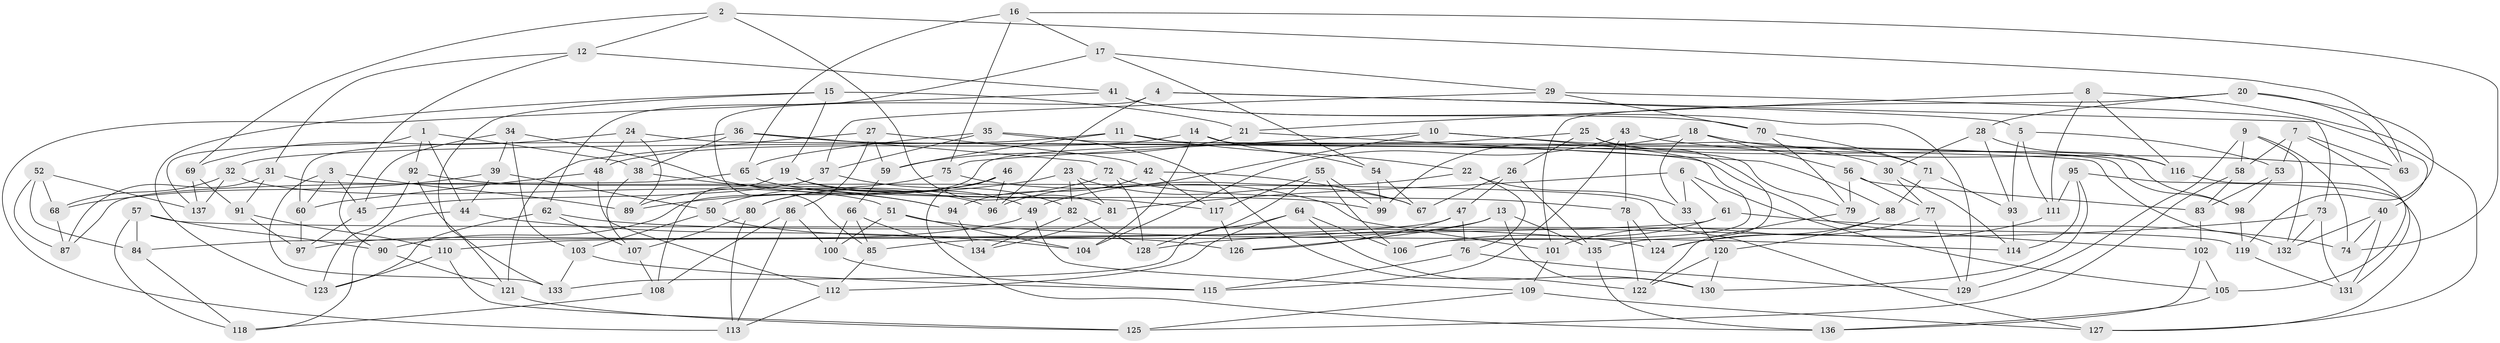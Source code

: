 // coarse degree distribution, {6: 0.5357142857142857, 4: 0.34523809523809523, 5: 0.09523809523809523, 3: 0.023809523809523808}
// Generated by graph-tools (version 1.1) at 2025/42/03/06/25 10:42:19]
// undirected, 137 vertices, 274 edges
graph export_dot {
graph [start="1"]
  node [color=gray90,style=filled];
  1;
  2;
  3;
  4;
  5;
  6;
  7;
  8;
  9;
  10;
  11;
  12;
  13;
  14;
  15;
  16;
  17;
  18;
  19;
  20;
  21;
  22;
  23;
  24;
  25;
  26;
  27;
  28;
  29;
  30;
  31;
  32;
  33;
  34;
  35;
  36;
  37;
  38;
  39;
  40;
  41;
  42;
  43;
  44;
  45;
  46;
  47;
  48;
  49;
  50;
  51;
  52;
  53;
  54;
  55;
  56;
  57;
  58;
  59;
  60;
  61;
  62;
  63;
  64;
  65;
  66;
  67;
  68;
  69;
  70;
  71;
  72;
  73;
  74;
  75;
  76;
  77;
  78;
  79;
  80;
  81;
  82;
  83;
  84;
  85;
  86;
  87;
  88;
  89;
  90;
  91;
  92;
  93;
  94;
  95;
  96;
  97;
  98;
  99;
  100;
  101;
  102;
  103;
  104;
  105;
  106;
  107;
  108;
  109;
  110;
  111;
  112;
  113;
  114;
  115;
  116;
  117;
  118;
  119;
  120;
  121;
  122;
  123;
  124;
  125;
  126;
  127;
  128;
  129;
  130;
  131;
  132;
  133;
  134;
  135;
  136;
  137;
  1 -- 137;
  1 -- 92;
  1 -- 44;
  1 -- 38;
  2 -- 81;
  2 -- 69;
  2 -- 12;
  2 -- 63;
  3 -- 89;
  3 -- 133;
  3 -- 60;
  3 -- 45;
  4 -- 5;
  4 -- 40;
  4 -- 96;
  4 -- 85;
  5 -- 111;
  5 -- 93;
  5 -- 53;
  6 -- 61;
  6 -- 33;
  6 -- 81;
  6 -- 105;
  7 -- 63;
  7 -- 53;
  7 -- 105;
  7 -- 58;
  8 -- 116;
  8 -- 111;
  8 -- 21;
  8 -- 127;
  9 -- 58;
  9 -- 132;
  9 -- 74;
  9 -- 129;
  10 -- 75;
  10 -- 106;
  10 -- 30;
  10 -- 96;
  11 -- 32;
  11 -- 59;
  11 -- 98;
  11 -- 22;
  12 -- 41;
  12 -- 31;
  12 -- 90;
  13 -- 130;
  13 -- 135;
  13 -- 85;
  13 -- 126;
  14 -- 79;
  14 -- 54;
  14 -- 104;
  14 -- 48;
  15 -- 19;
  15 -- 123;
  15 -- 121;
  15 -- 21;
  16 -- 75;
  16 -- 74;
  16 -- 65;
  16 -- 17;
  17 -- 29;
  17 -- 62;
  17 -- 54;
  18 -- 99;
  18 -- 56;
  18 -- 71;
  18 -- 33;
  19 -- 108;
  19 -- 49;
  19 -- 99;
  20 -- 28;
  20 -- 101;
  20 -- 63;
  20 -- 119;
  21 -- 88;
  21 -- 59;
  22 -- 33;
  22 -- 49;
  22 -- 76;
  23 -- 89;
  23 -- 82;
  23 -- 81;
  23 -- 67;
  24 -- 69;
  24 -- 132;
  24 -- 48;
  24 -- 89;
  25 -- 116;
  25 -- 135;
  25 -- 90;
  25 -- 26;
  26 -- 135;
  26 -- 67;
  26 -- 47;
  27 -- 121;
  27 -- 86;
  27 -- 59;
  27 -- 42;
  28 -- 116;
  28 -- 93;
  28 -- 30;
  29 -- 37;
  29 -- 73;
  29 -- 70;
  30 -- 77;
  30 -- 114;
  31 -- 87;
  31 -- 91;
  31 -- 127;
  32 -- 68;
  32 -- 137;
  32 -- 51;
  33 -- 120;
  34 -- 103;
  34 -- 45;
  34 -- 94;
  34 -- 39;
  35 -- 98;
  35 -- 122;
  35 -- 37;
  35 -- 65;
  36 -- 60;
  36 -- 102;
  36 -- 72;
  36 -- 38;
  37 -- 45;
  37 -- 82;
  38 -- 94;
  38 -- 107;
  39 -- 50;
  39 -- 68;
  39 -- 44;
  40 -- 74;
  40 -- 131;
  40 -- 132;
  41 -- 113;
  41 -- 129;
  41 -- 70;
  42 -- 117;
  42 -- 67;
  42 -- 94;
  43 -- 78;
  43 -- 104;
  43 -- 115;
  43 -- 63;
  44 -- 104;
  44 -- 118;
  45 -- 97;
  46 -- 50;
  46 -- 136;
  46 -- 80;
  46 -- 96;
  47 -- 110;
  47 -- 76;
  47 -- 126;
  48 -- 60;
  48 -- 112;
  49 -- 109;
  49 -- 97;
  50 -- 126;
  50 -- 103;
  51 -- 100;
  51 -- 114;
  51 -- 104;
  52 -- 87;
  52 -- 68;
  52 -- 137;
  52 -- 84;
  53 -- 83;
  53 -- 98;
  54 -- 99;
  54 -- 67;
  55 -- 99;
  55 -- 117;
  55 -- 128;
  55 -- 106;
  56 -- 77;
  56 -- 79;
  56 -- 83;
  57 -- 90;
  57 -- 119;
  57 -- 118;
  57 -- 84;
  58 -- 83;
  58 -- 125;
  59 -- 66;
  60 -- 97;
  61 -- 84;
  61 -- 106;
  61 -- 74;
  62 -- 107;
  62 -- 123;
  62 -- 124;
  64 -- 106;
  64 -- 130;
  64 -- 133;
  64 -- 112;
  65 -- 87;
  65 -- 117;
  66 -- 85;
  66 -- 134;
  66 -- 100;
  68 -- 87;
  69 -- 137;
  69 -- 91;
  70 -- 79;
  70 -- 71;
  71 -- 88;
  71 -- 93;
  72 -- 80;
  72 -- 128;
  72 -- 78;
  73 -- 132;
  73 -- 131;
  73 -- 128;
  75 -- 101;
  75 -- 89;
  76 -- 115;
  76 -- 129;
  77 -- 129;
  77 -- 101;
  78 -- 124;
  78 -- 122;
  79 -- 122;
  80 -- 107;
  80 -- 113;
  81 -- 134;
  82 -- 128;
  82 -- 134;
  83 -- 102;
  84 -- 118;
  85 -- 112;
  86 -- 100;
  86 -- 108;
  86 -- 113;
  88 -- 124;
  88 -- 120;
  90 -- 121;
  91 -- 110;
  91 -- 97;
  92 -- 96;
  92 -- 133;
  92 -- 123;
  93 -- 114;
  94 -- 134;
  95 -- 111;
  95 -- 114;
  95 -- 127;
  95 -- 130;
  98 -- 119;
  100 -- 115;
  101 -- 109;
  102 -- 136;
  102 -- 105;
  103 -- 133;
  103 -- 115;
  105 -- 136;
  107 -- 108;
  108 -- 118;
  109 -- 127;
  109 -- 125;
  110 -- 123;
  110 -- 125;
  111 -- 124;
  112 -- 113;
  116 -- 131;
  117 -- 126;
  119 -- 131;
  120 -- 130;
  120 -- 122;
  121 -- 125;
  135 -- 136;
}
